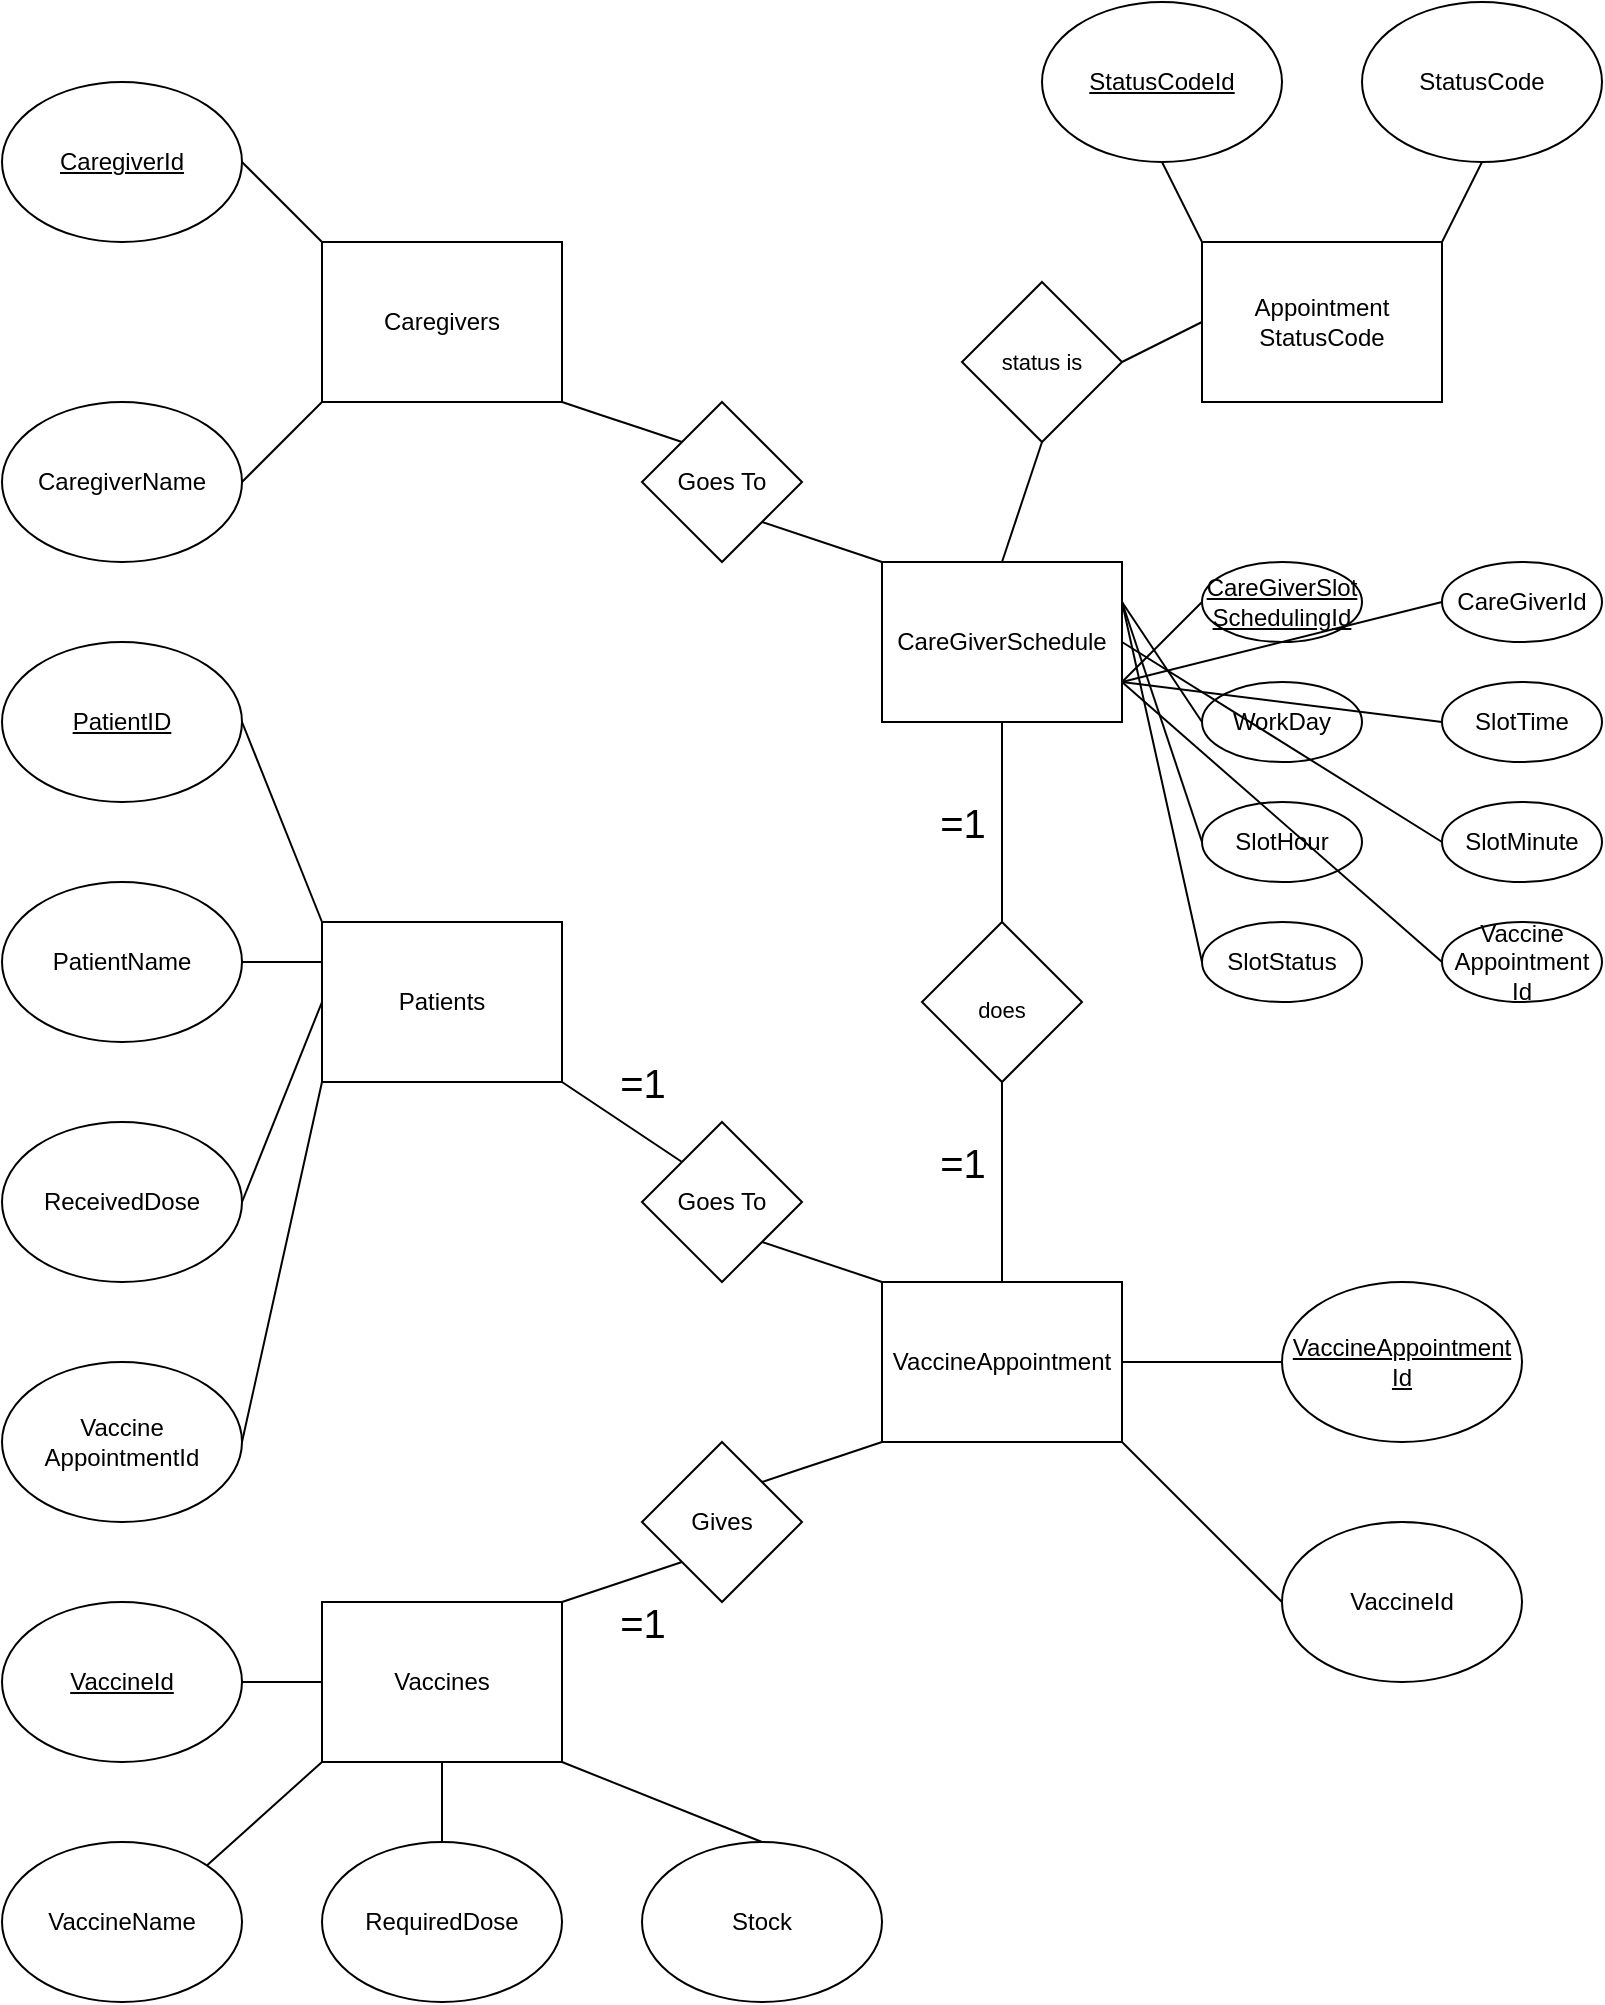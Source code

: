 <mxfile version="14.9.5" type="device"><diagram id="rqyxliIwxFnpEZu-ZMzS" name="Page-1"><mxGraphModel dx="1422" dy="794" grid="1" gridSize="10" guides="1" tooltips="1" connect="1" arrows="1" fold="1" page="1" pageScale="1" pageWidth="850" pageHeight="1100" math="0" shadow="0"><root><mxCell id="0"/><mxCell id="1" parent="0"/><mxCell id="TxQ4FnPIqgVzsyWWhJwP-1" value="Caregivers" style="rounded=0;whiteSpace=wrap;html=1;" vertex="1" parent="1"><mxGeometry x="200" y="160" width="120" height="80" as="geometry"/></mxCell><mxCell id="TxQ4FnPIqgVzsyWWhJwP-2" value="Patients" style="rounded=0;whiteSpace=wrap;html=1;" vertex="1" parent="1"><mxGeometry x="200" y="500" width="120" height="80" as="geometry"/></mxCell><mxCell id="TxQ4FnPIqgVzsyWWhJwP-3" value="Vaccines" style="rounded=0;whiteSpace=wrap;html=1;" vertex="1" parent="1"><mxGeometry x="200" y="840" width="120" height="80" as="geometry"/></mxCell><mxCell id="TxQ4FnPIqgVzsyWWhJwP-4" value="CareGiverSchedule" style="rounded=0;whiteSpace=wrap;html=1;" vertex="1" parent="1"><mxGeometry x="480" y="320" width="120" height="80" as="geometry"/></mxCell><mxCell id="TxQ4FnPIqgVzsyWWhJwP-5" value="VaccineAppointment" style="rounded=0;whiteSpace=wrap;html=1;" vertex="1" parent="1"><mxGeometry x="480" y="680" width="120" height="80" as="geometry"/></mxCell><mxCell id="TxQ4FnPIqgVzsyWWhJwP-6" value="CaregiverId" style="ellipse;whiteSpace=wrap;html=1;fontStyle=4" vertex="1" parent="1"><mxGeometry x="40" y="80" width="120" height="80" as="geometry"/></mxCell><mxCell id="TxQ4FnPIqgVzsyWWhJwP-7" value="CaregiverName" style="ellipse;whiteSpace=wrap;html=1;" vertex="1" parent="1"><mxGeometry x="40" y="240" width="120" height="80" as="geometry"/></mxCell><mxCell id="TxQ4FnPIqgVzsyWWhJwP-8" value="Appointment&lt;br&gt;StatusCode" style="rounded=0;whiteSpace=wrap;html=1;" vertex="1" parent="1"><mxGeometry x="640" y="160" width="120" height="80" as="geometry"/></mxCell><mxCell id="TxQ4FnPIqgVzsyWWhJwP-9" value="" style="endArrow=none;html=1;entryX=1;entryY=0.5;entryDx=0;entryDy=0;exitX=0;exitY=0;exitDx=0;exitDy=0;" edge="1" parent="1" source="TxQ4FnPIqgVzsyWWhJwP-1" target="TxQ4FnPIqgVzsyWWhJwP-6"><mxGeometry width="50" height="50" relative="1" as="geometry"><mxPoint x="370" y="480" as="sourcePoint"/><mxPoint x="420" y="430" as="targetPoint"/></mxGeometry></mxCell><mxCell id="TxQ4FnPIqgVzsyWWhJwP-10" value="" style="endArrow=none;html=1;entryX=0;entryY=1;entryDx=0;entryDy=0;exitX=1;exitY=0.5;exitDx=0;exitDy=0;" edge="1" parent="1" source="TxQ4FnPIqgVzsyWWhJwP-7" target="TxQ4FnPIqgVzsyWWhJwP-1"><mxGeometry width="50" height="50" relative="1" as="geometry"><mxPoint x="190" y="330" as="sourcePoint"/><mxPoint x="240" y="280" as="targetPoint"/></mxGeometry></mxCell><mxCell id="TxQ4FnPIqgVzsyWWhJwP-11" value="PatientID" style="ellipse;whiteSpace=wrap;html=1;fontStyle=4" vertex="1" parent="1"><mxGeometry x="40" y="360" width="120" height="80" as="geometry"/></mxCell><mxCell id="TxQ4FnPIqgVzsyWWhJwP-12" value="PatientName" style="ellipse;whiteSpace=wrap;html=1;fontStyle=0" vertex="1" parent="1"><mxGeometry x="40" y="480" width="120" height="80" as="geometry"/></mxCell><mxCell id="TxQ4FnPIqgVzsyWWhJwP-13" value="ReceivedDose" style="ellipse;whiteSpace=wrap;html=1;fontStyle=0" vertex="1" parent="1"><mxGeometry x="40" y="600" width="120" height="80" as="geometry"/></mxCell><mxCell id="TxQ4FnPIqgVzsyWWhJwP-14" value="Vaccine&lt;br&gt;AppointmentId" style="ellipse;whiteSpace=wrap;html=1;fontStyle=0" vertex="1" parent="1"><mxGeometry x="40" y="720" width="120" height="80" as="geometry"/></mxCell><mxCell id="TxQ4FnPIqgVzsyWWhJwP-15" value="VaccineId" style="ellipse;whiteSpace=wrap;html=1;fontStyle=4" vertex="1" parent="1"><mxGeometry x="40" y="840" width="120" height="80" as="geometry"/></mxCell><mxCell id="TxQ4FnPIqgVzsyWWhJwP-16" value="VaccineName" style="ellipse;whiteSpace=wrap;html=1;fontStyle=0" vertex="1" parent="1"><mxGeometry x="40" y="960" width="120" height="80" as="geometry"/></mxCell><mxCell id="TxQ4FnPIqgVzsyWWhJwP-17" value="RequiredDose" style="ellipse;whiteSpace=wrap;html=1;fontStyle=0" vertex="1" parent="1"><mxGeometry x="200" y="960" width="120" height="80" as="geometry"/></mxCell><mxCell id="TxQ4FnPIqgVzsyWWhJwP-18" value="Stock" style="ellipse;whiteSpace=wrap;html=1;fontStyle=0" vertex="1" parent="1"><mxGeometry x="360" y="960" width="120" height="80" as="geometry"/></mxCell><mxCell id="TxQ4FnPIqgVzsyWWhJwP-19" value="" style="endArrow=none;html=1;entryX=0;entryY=0.5;entryDx=0;entryDy=0;exitX=1;exitY=0.5;exitDx=0;exitDy=0;" edge="1" parent="1" source="TxQ4FnPIqgVzsyWWhJwP-15" target="TxQ4FnPIqgVzsyWWhJwP-3"><mxGeometry width="50" height="50" relative="1" as="geometry"><mxPoint x="370" y="630" as="sourcePoint"/><mxPoint x="420" y="580" as="targetPoint"/></mxGeometry></mxCell><mxCell id="TxQ4FnPIqgVzsyWWhJwP-20" value="" style="endArrow=none;html=1;entryX=0;entryY=1;entryDx=0;entryDy=0;exitX=1;exitY=0;exitDx=0;exitDy=0;" edge="1" parent="1" source="TxQ4FnPIqgVzsyWWhJwP-16" target="TxQ4FnPIqgVzsyWWhJwP-3"><mxGeometry width="50" height="50" relative="1" as="geometry"><mxPoint x="290" y="800" as="sourcePoint"/><mxPoint x="340" y="750" as="targetPoint"/></mxGeometry></mxCell><mxCell id="TxQ4FnPIqgVzsyWWhJwP-21" value="" style="endArrow=none;html=1;entryX=0.5;entryY=1;entryDx=0;entryDy=0;exitX=0.5;exitY=0;exitDx=0;exitDy=0;" edge="1" parent="1" source="TxQ4FnPIqgVzsyWWhJwP-17" target="TxQ4FnPIqgVzsyWWhJwP-3"><mxGeometry width="50" height="50" relative="1" as="geometry"><mxPoint x="370" y="630" as="sourcePoint"/><mxPoint x="420" y="580" as="targetPoint"/></mxGeometry></mxCell><mxCell id="TxQ4FnPIqgVzsyWWhJwP-22" value="" style="endArrow=none;html=1;entryX=1;entryY=1;entryDx=0;entryDy=0;exitX=0.5;exitY=0;exitDx=0;exitDy=0;" edge="1" parent="1" source="TxQ4FnPIqgVzsyWWhJwP-18" target="TxQ4FnPIqgVzsyWWhJwP-3"><mxGeometry width="50" height="50" relative="1" as="geometry"><mxPoint x="380" y="950" as="sourcePoint"/><mxPoint x="430" y="900" as="targetPoint"/></mxGeometry></mxCell><mxCell id="TxQ4FnPIqgVzsyWWhJwP-23" value="" style="endArrow=none;html=1;entryX=1;entryY=0.5;entryDx=0;entryDy=0;exitX=0;exitY=0;exitDx=0;exitDy=0;" edge="1" parent="1" source="TxQ4FnPIqgVzsyWWhJwP-2" target="TxQ4FnPIqgVzsyWWhJwP-11"><mxGeometry width="50" height="50" relative="1" as="geometry"><mxPoint x="170" y="500" as="sourcePoint"/><mxPoint x="220" y="450" as="targetPoint"/></mxGeometry></mxCell><mxCell id="TxQ4FnPIqgVzsyWWhJwP-24" value="" style="endArrow=none;html=1;entryX=1;entryY=0.5;entryDx=0;entryDy=0;exitX=0;exitY=0.25;exitDx=0;exitDy=0;" edge="1" parent="1" source="TxQ4FnPIqgVzsyWWhJwP-2" target="TxQ4FnPIqgVzsyWWhJwP-12"><mxGeometry width="50" height="50" relative="1" as="geometry"><mxPoint x="190" y="670" as="sourcePoint"/><mxPoint x="240" y="620" as="targetPoint"/></mxGeometry></mxCell><mxCell id="TxQ4FnPIqgVzsyWWhJwP-25" value="" style="endArrow=none;html=1;entryX=0;entryY=0.5;entryDx=0;entryDy=0;exitX=1;exitY=0.5;exitDx=0;exitDy=0;" edge="1" parent="1" source="TxQ4FnPIqgVzsyWWhJwP-13" target="TxQ4FnPIqgVzsyWWhJwP-2"><mxGeometry width="50" height="50" relative="1" as="geometry"><mxPoint x="220" y="680" as="sourcePoint"/><mxPoint x="270" y="630" as="targetPoint"/></mxGeometry></mxCell><mxCell id="TxQ4FnPIqgVzsyWWhJwP-26" value="" style="endArrow=none;html=1;entryX=0;entryY=1;entryDx=0;entryDy=0;exitX=1;exitY=0.5;exitDx=0;exitDy=0;" edge="1" parent="1" source="TxQ4FnPIqgVzsyWWhJwP-14" target="TxQ4FnPIqgVzsyWWhJwP-2"><mxGeometry width="50" height="50" relative="1" as="geometry"><mxPoint x="200" y="690" as="sourcePoint"/><mxPoint x="250" y="640" as="targetPoint"/></mxGeometry></mxCell><mxCell id="TxQ4FnPIqgVzsyWWhJwP-28" value="StatusCodeId" style="ellipse;whiteSpace=wrap;html=1;fontStyle=4" vertex="1" parent="1"><mxGeometry x="560" y="40" width="120" height="80" as="geometry"/></mxCell><mxCell id="TxQ4FnPIqgVzsyWWhJwP-29" value="StatusCode" style="ellipse;whiteSpace=wrap;html=1;fontStyle=0" vertex="1" parent="1"><mxGeometry x="720" y="40" width="120" height="80" as="geometry"/></mxCell><mxCell id="TxQ4FnPIqgVzsyWWhJwP-30" value="" style="endArrow=none;html=1;entryX=0.5;entryY=1;entryDx=0;entryDy=0;exitX=0;exitY=0;exitDx=0;exitDy=0;" edge="1" parent="1" source="TxQ4FnPIqgVzsyWWhJwP-8" target="TxQ4FnPIqgVzsyWWhJwP-28"><mxGeometry width="50" height="50" relative="1" as="geometry"><mxPoint x="600" y="180" as="sourcePoint"/><mxPoint x="650" y="130" as="targetPoint"/></mxGeometry></mxCell><mxCell id="TxQ4FnPIqgVzsyWWhJwP-31" value="" style="endArrow=none;html=1;entryX=0.5;entryY=1;entryDx=0;entryDy=0;exitX=1;exitY=0;exitDx=0;exitDy=0;" edge="1" parent="1" source="TxQ4FnPIqgVzsyWWhJwP-8" target="TxQ4FnPIqgVzsyWWhJwP-29"><mxGeometry width="50" height="50" relative="1" as="geometry"><mxPoint x="730" y="350" as="sourcePoint"/><mxPoint x="780" y="300" as="targetPoint"/></mxGeometry></mxCell><mxCell id="TxQ4FnPIqgVzsyWWhJwP-32" value="Gives" style="rhombus;whiteSpace=wrap;html=1;" vertex="1" parent="1"><mxGeometry x="360" y="760" width="80" height="80" as="geometry"/></mxCell><mxCell id="TxQ4FnPIqgVzsyWWhJwP-33" value="" style="endArrow=none;html=1;entryX=0;entryY=1;entryDx=0;entryDy=0;exitX=1;exitY=0;exitDx=0;exitDy=0;" edge="1" parent="1" source="TxQ4FnPIqgVzsyWWhJwP-3" target="TxQ4FnPIqgVzsyWWhJwP-32"><mxGeometry width="50" height="50" relative="1" as="geometry"><mxPoint x="410" y="610" as="sourcePoint"/><mxPoint x="460" y="560" as="targetPoint"/></mxGeometry></mxCell><mxCell id="TxQ4FnPIqgVzsyWWhJwP-38" value="=1" style="edgeLabel;html=1;align=center;verticalAlign=middle;resizable=0;points=[];fontSize=20;" vertex="1" connectable="0" parent="TxQ4FnPIqgVzsyWWhJwP-33"><mxGeometry x="0.39" y="-1" relative="1" as="geometry"><mxPoint x="-2" y="23" as="offset"/></mxGeometry></mxCell><mxCell id="TxQ4FnPIqgVzsyWWhJwP-34" value="" style="endArrow=none;html=1;entryX=0;entryY=1;entryDx=0;entryDy=0;exitX=1;exitY=0;exitDx=0;exitDy=0;fontSize=20;" edge="1" parent="1" source="TxQ4FnPIqgVzsyWWhJwP-32" target="TxQ4FnPIqgVzsyWWhJwP-5"><mxGeometry x="0.4" y="-25" width="50" height="50" relative="1" as="geometry"><mxPoint x="470" y="850" as="sourcePoint"/><mxPoint x="520" y="800" as="targetPoint"/><Array as="points"><mxPoint x="450" y="770"/></Array><mxPoint as="offset"/></mxGeometry></mxCell><mxCell id="TxQ4FnPIqgVzsyWWhJwP-35" value="Goes To" style="rhombus;whiteSpace=wrap;html=1;" vertex="1" parent="1"><mxGeometry x="360" y="240" width="80" height="80" as="geometry"/></mxCell><mxCell id="TxQ4FnPIqgVzsyWWhJwP-36" value="&lt;font style=&quot;font-size: 20px&quot;&gt;&lt;br style=&quot;font-size: 20px&quot;&gt;&lt;/font&gt;" style="endArrow=none;html=1;entryX=1;entryY=1;entryDx=0;entryDy=0;exitX=0;exitY=0;exitDx=0;exitDy=0;fontSize=20;" edge="1" parent="1" source="TxQ4FnPIqgVzsyWWhJwP-35" target="TxQ4FnPIqgVzsyWWhJwP-1"><mxGeometry x="-0.1" y="-22" width="50" height="50" relative="1" as="geometry"><mxPoint x="330" y="260" as="sourcePoint"/><mxPoint x="380" y="210" as="targetPoint"/><Array as="points"><mxPoint x="350" y="250"/></Array><mxPoint as="offset"/></mxGeometry></mxCell><mxCell id="TxQ4FnPIqgVzsyWWhJwP-37" value="" style="endArrow=none;html=1;fontSize=20;entryX=1;entryY=1;entryDx=0;entryDy=0;exitX=0;exitY=0;exitDx=0;exitDy=0;" edge="1" parent="1" source="TxQ4FnPIqgVzsyWWhJwP-4" target="TxQ4FnPIqgVzsyWWhJwP-35"><mxGeometry width="50" height="50" relative="1" as="geometry"><mxPoint x="430" y="360" as="sourcePoint"/><mxPoint x="480" y="310" as="targetPoint"/></mxGeometry></mxCell><mxCell id="TxQ4FnPIqgVzsyWWhJwP-40" value="Goes To" style="rhombus;whiteSpace=wrap;html=1;" vertex="1" parent="1"><mxGeometry x="360" y="600" width="80" height="80" as="geometry"/></mxCell><mxCell id="TxQ4FnPIqgVzsyWWhJwP-41" value="" style="endArrow=none;html=1;fontSize=20;entryX=1;entryY=1;entryDx=0;entryDy=0;exitX=0;exitY=0;exitDx=0;exitDy=0;" edge="1" parent="1" source="TxQ4FnPIqgVzsyWWhJwP-40" target="TxQ4FnPIqgVzsyWWhJwP-2"><mxGeometry width="50" height="50" relative="1" as="geometry"><mxPoint x="360" y="620" as="sourcePoint"/><mxPoint x="410" y="570" as="targetPoint"/></mxGeometry></mxCell><mxCell id="TxQ4FnPIqgVzsyWWhJwP-43" value="=1" style="edgeLabel;html=1;align=center;verticalAlign=middle;resizable=0;points=[];fontSize=20;" vertex="1" connectable="0" parent="TxQ4FnPIqgVzsyWWhJwP-41"><mxGeometry x="0.369" y="2" relative="1" as="geometry"><mxPoint x="22" y="-14" as="offset"/></mxGeometry></mxCell><mxCell id="TxQ4FnPIqgVzsyWWhJwP-42" value="" style="endArrow=none;html=1;fontSize=20;entryX=1;entryY=1;entryDx=0;entryDy=0;exitX=0;exitY=0;exitDx=0;exitDy=0;" edge="1" parent="1" source="TxQ4FnPIqgVzsyWWhJwP-5" target="TxQ4FnPIqgVzsyWWhJwP-40"><mxGeometry width="50" height="50" relative="1" as="geometry"><mxPoint x="440" y="710" as="sourcePoint"/><mxPoint x="490" y="660" as="targetPoint"/></mxGeometry></mxCell><mxCell id="TxQ4FnPIqgVzsyWWhJwP-44" value="&lt;font style=&quot;font-size: 11px&quot;&gt;does&lt;/font&gt;" style="rhombus;whiteSpace=wrap;html=1;fontSize=20;" vertex="1" parent="1"><mxGeometry x="500" y="500" width="80" height="80" as="geometry"/></mxCell><mxCell id="TxQ4FnPIqgVzsyWWhJwP-45" value="" style="endArrow=none;html=1;fontSize=20;entryX=0.5;entryY=1;entryDx=0;entryDy=0;exitX=0.5;exitY=0;exitDx=0;exitDy=0;" edge="1" parent="1" source="TxQ4FnPIqgVzsyWWhJwP-44" target="TxQ4FnPIqgVzsyWWhJwP-4"><mxGeometry width="50" height="50" relative="1" as="geometry"><mxPoint x="520" y="470" as="sourcePoint"/><mxPoint x="570" y="420" as="targetPoint"/></mxGeometry></mxCell><mxCell id="TxQ4FnPIqgVzsyWWhJwP-47" value="=1" style="edgeLabel;html=1;align=center;verticalAlign=middle;resizable=0;points=[];fontSize=20;" vertex="1" connectable="0" parent="TxQ4FnPIqgVzsyWWhJwP-45"><mxGeometry x="0.28" y="-2" relative="1" as="geometry"><mxPoint x="-22" y="14" as="offset"/></mxGeometry></mxCell><mxCell id="TxQ4FnPIqgVzsyWWhJwP-46" value="" style="endArrow=none;html=1;fontSize=20;entryX=0.5;entryY=1;entryDx=0;entryDy=0;exitX=0.5;exitY=0;exitDx=0;exitDy=0;" edge="1" parent="1" source="TxQ4FnPIqgVzsyWWhJwP-5" target="TxQ4FnPIqgVzsyWWhJwP-44"><mxGeometry width="50" height="50" relative="1" as="geometry"><mxPoint x="560" y="650" as="sourcePoint"/><mxPoint x="610" y="600" as="targetPoint"/></mxGeometry></mxCell><mxCell id="TxQ4FnPIqgVzsyWWhJwP-48" value="=1" style="edgeLabel;html=1;align=center;verticalAlign=middle;resizable=0;points=[];fontSize=20;" vertex="1" connectable="0" parent="TxQ4FnPIqgVzsyWWhJwP-46"><mxGeometry x="0.34" relative="1" as="geometry"><mxPoint x="-20" y="7" as="offset"/></mxGeometry></mxCell><mxCell id="TxQ4FnPIqgVzsyWWhJwP-49" value="status is" style="rhombus;whiteSpace=wrap;html=1;fontSize=11;" vertex="1" parent="1"><mxGeometry x="520" y="180" width="80" height="80" as="geometry"/></mxCell><mxCell id="TxQ4FnPIqgVzsyWWhJwP-50" value="" style="endArrow=none;html=1;fontSize=11;entryX=0.5;entryY=1;entryDx=0;entryDy=0;exitX=0.5;exitY=0;exitDx=0;exitDy=0;" edge="1" parent="1" source="TxQ4FnPIqgVzsyWWhJwP-4" target="TxQ4FnPIqgVzsyWWhJwP-49"><mxGeometry width="50" height="50" relative="1" as="geometry"><mxPoint x="600" y="400" as="sourcePoint"/><mxPoint x="650" y="350" as="targetPoint"/></mxGeometry></mxCell><mxCell id="TxQ4FnPIqgVzsyWWhJwP-51" value="" style="endArrow=none;html=1;fontSize=11;entryX=0;entryY=0.5;entryDx=0;entryDy=0;exitX=1;exitY=0.5;exitDx=0;exitDy=0;" edge="1" parent="1" source="TxQ4FnPIqgVzsyWWhJwP-49" target="TxQ4FnPIqgVzsyWWhJwP-8"><mxGeometry width="50" height="50" relative="1" as="geometry"><mxPoint x="670" y="320" as="sourcePoint"/><mxPoint x="720" y="270" as="targetPoint"/></mxGeometry></mxCell><mxCell id="TxQ4FnPIqgVzsyWWhJwP-52" value="VaccineAppointment&lt;br&gt;Id" style="ellipse;whiteSpace=wrap;html=1;fontStyle=4" vertex="1" parent="1"><mxGeometry x="680" y="680" width="120" height="80" as="geometry"/></mxCell><mxCell id="TxQ4FnPIqgVzsyWWhJwP-53" value="VaccineId" style="ellipse;whiteSpace=wrap;html=1;fontStyle=0" vertex="1" parent="1"><mxGeometry x="680" y="800" width="120" height="80" as="geometry"/></mxCell><mxCell id="TxQ4FnPIqgVzsyWWhJwP-54" value="CareGiverSlot&lt;br&gt;SchedulingId" style="ellipse;whiteSpace=wrap;html=1;fontStyle=4" vertex="1" parent="1"><mxGeometry x="640" y="320" width="80" height="40" as="geometry"/></mxCell><mxCell id="TxQ4FnPIqgVzsyWWhJwP-57" value="CareGiverId" style="ellipse;whiteSpace=wrap;html=1;fontStyle=0" vertex="1" parent="1"><mxGeometry x="760" y="320" width="80" height="40" as="geometry"/></mxCell><mxCell id="TxQ4FnPIqgVzsyWWhJwP-58" value="WorkDay" style="ellipse;whiteSpace=wrap;html=1;fontStyle=0" vertex="1" parent="1"><mxGeometry x="640" y="380" width="80" height="40" as="geometry"/></mxCell><mxCell id="TxQ4FnPIqgVzsyWWhJwP-59" value="SlotTime" style="ellipse;whiteSpace=wrap;html=1;fontStyle=0" vertex="1" parent="1"><mxGeometry x="760" y="380" width="80" height="40" as="geometry"/></mxCell><mxCell id="TxQ4FnPIqgVzsyWWhJwP-60" value="SlotHour" style="ellipse;whiteSpace=wrap;html=1;fontStyle=0" vertex="1" parent="1"><mxGeometry x="640" y="440" width="80" height="40" as="geometry"/></mxCell><mxCell id="TxQ4FnPIqgVzsyWWhJwP-61" value="SlotMinute" style="ellipse;whiteSpace=wrap;html=1;fontStyle=0" vertex="1" parent="1"><mxGeometry x="760" y="440" width="80" height="40" as="geometry"/></mxCell><mxCell id="TxQ4FnPIqgVzsyWWhJwP-62" value="SlotStatus" style="ellipse;whiteSpace=wrap;html=1;fontStyle=0" vertex="1" parent="1"><mxGeometry x="640" y="500" width="80" height="40" as="geometry"/></mxCell><mxCell id="TxQ4FnPIqgVzsyWWhJwP-63" value="Vaccine&lt;br&gt;Appointment&lt;br&gt;Id" style="ellipse;whiteSpace=wrap;html=1;fontStyle=0" vertex="1" parent="1"><mxGeometry x="760" y="500" width="80" height="40" as="geometry"/></mxCell><mxCell id="TxQ4FnPIqgVzsyWWhJwP-64" value="" style="endArrow=none;html=1;fontSize=11;exitX=1;exitY=0.5;exitDx=0;exitDy=0;entryX=0;entryY=0.5;entryDx=0;entryDy=0;" edge="1" parent="1" source="TxQ4FnPIqgVzsyWWhJwP-5" target="TxQ4FnPIqgVzsyWWhJwP-52"><mxGeometry width="50" height="50" relative="1" as="geometry"><mxPoint x="620" y="760" as="sourcePoint"/><mxPoint x="670" y="710" as="targetPoint"/></mxGeometry></mxCell><mxCell id="TxQ4FnPIqgVzsyWWhJwP-65" value="" style="endArrow=none;html=1;fontSize=11;entryX=1;entryY=1;entryDx=0;entryDy=0;exitX=0;exitY=0.5;exitDx=0;exitDy=0;" edge="1" parent="1" source="TxQ4FnPIqgVzsyWWhJwP-53" target="TxQ4FnPIqgVzsyWWhJwP-5"><mxGeometry width="50" height="50" relative="1" as="geometry"><mxPoint x="620" y="830" as="sourcePoint"/><mxPoint x="670" y="780" as="targetPoint"/></mxGeometry></mxCell><mxCell id="TxQ4FnPIqgVzsyWWhJwP-67" value="" style="endArrow=none;html=1;fontSize=11;entryX=1;entryY=0.25;entryDx=0;entryDy=0;exitX=0;exitY=0.5;exitDx=0;exitDy=0;" edge="1" parent="1" source="TxQ4FnPIqgVzsyWWhJwP-58" target="TxQ4FnPIqgVzsyWWhJwP-4"><mxGeometry width="50" height="50" relative="1" as="geometry"><mxPoint x="610" y="420" as="sourcePoint"/><mxPoint x="660" y="370" as="targetPoint"/></mxGeometry></mxCell><mxCell id="TxQ4FnPIqgVzsyWWhJwP-68" value="" style="endArrow=none;html=1;fontSize=11;exitX=0;exitY=0.5;exitDx=0;exitDy=0;" edge="1" parent="1" source="TxQ4FnPIqgVzsyWWhJwP-60"><mxGeometry width="50" height="50" relative="1" as="geometry"><mxPoint x="610" y="490" as="sourcePoint"/><mxPoint x="600" y="340" as="targetPoint"/></mxGeometry></mxCell><mxCell id="TxQ4FnPIqgVzsyWWhJwP-69" value="" style="endArrow=none;html=1;fontSize=11;entryX=1;entryY=0.25;entryDx=0;entryDy=0;exitX=0;exitY=0.5;exitDx=0;exitDy=0;" edge="1" parent="1" source="TxQ4FnPIqgVzsyWWhJwP-62" target="TxQ4FnPIqgVzsyWWhJwP-4"><mxGeometry width="50" height="50" relative="1" as="geometry"><mxPoint x="600" y="550" as="sourcePoint"/><mxPoint x="650" y="500" as="targetPoint"/></mxGeometry></mxCell><mxCell id="TxQ4FnPIqgVzsyWWhJwP-70" value="" style="endArrow=none;html=1;fontSize=11;entryX=0;entryY=0.5;entryDx=0;entryDy=0;exitX=1;exitY=0.75;exitDx=0;exitDy=0;" edge="1" parent="1" source="TxQ4FnPIqgVzsyWWhJwP-4" target="TxQ4FnPIqgVzsyWWhJwP-57"><mxGeometry width="50" height="50" relative="1" as="geometry"><mxPoint x="730" y="400" as="sourcePoint"/><mxPoint x="780" y="350" as="targetPoint"/></mxGeometry></mxCell><mxCell id="TxQ4FnPIqgVzsyWWhJwP-71" value="" style="endArrow=none;html=1;fontSize=11;exitX=1;exitY=0.75;exitDx=0;exitDy=0;entryX=0;entryY=0.5;entryDx=0;entryDy=0;" edge="1" parent="1" source="TxQ4FnPIqgVzsyWWhJwP-4" target="TxQ4FnPIqgVzsyWWhJwP-59"><mxGeometry width="50" height="50" relative="1" as="geometry"><mxPoint x="720" y="470" as="sourcePoint"/><mxPoint x="770" y="420" as="targetPoint"/></mxGeometry></mxCell><mxCell id="TxQ4FnPIqgVzsyWWhJwP-72" value="" style="endArrow=none;html=1;fontSize=11;exitX=0;exitY=0.5;exitDx=0;exitDy=0;entryX=1;entryY=0.75;entryDx=0;entryDy=0;" edge="1" parent="1" source="TxQ4FnPIqgVzsyWWhJwP-54" target="TxQ4FnPIqgVzsyWWhJwP-4"><mxGeometry width="50" height="50" relative="1" as="geometry"><mxPoint x="630" y="310" as="sourcePoint"/><mxPoint x="600" y="340" as="targetPoint"/></mxGeometry></mxCell><mxCell id="TxQ4FnPIqgVzsyWWhJwP-73" value="" style="endArrow=none;html=1;fontSize=11;entryX=1;entryY=0.5;entryDx=0;entryDy=0;exitX=0;exitY=0.5;exitDx=0;exitDy=0;" edge="1" parent="1" source="TxQ4FnPIqgVzsyWWhJwP-61" target="TxQ4FnPIqgVzsyWWhJwP-4"><mxGeometry width="50" height="50" relative="1" as="geometry"><mxPoint x="720" y="480" as="sourcePoint"/><mxPoint x="770" y="430" as="targetPoint"/></mxGeometry></mxCell><mxCell id="TxQ4FnPIqgVzsyWWhJwP-74" value="" style="endArrow=none;html=1;fontSize=11;entryX=0;entryY=0.5;entryDx=0;entryDy=0;exitX=1;exitY=0.75;exitDx=0;exitDy=0;" edge="1" parent="1" source="TxQ4FnPIqgVzsyWWhJwP-4" target="TxQ4FnPIqgVzsyWWhJwP-63"><mxGeometry width="50" height="50" relative="1" as="geometry"><mxPoint x="690" y="610" as="sourcePoint"/><mxPoint x="740" y="560" as="targetPoint"/></mxGeometry></mxCell></root></mxGraphModel></diagram></mxfile>